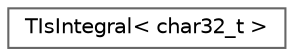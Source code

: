 digraph "Graphical Class Hierarchy"
{
 // INTERACTIVE_SVG=YES
 // LATEX_PDF_SIZE
  bgcolor="transparent";
  edge [fontname=Helvetica,fontsize=10,labelfontname=Helvetica,labelfontsize=10];
  node [fontname=Helvetica,fontsize=10,shape=box,height=0.2,width=0.4];
  rankdir="LR";
  Node0 [id="Node000000",label="TIsIntegral\< char32_t \>",height=0.2,width=0.4,color="grey40", fillcolor="white", style="filled",URL="$d0/d2c/structTIsIntegral_3_01char32__t_01_4.html",tooltip=" "];
}
